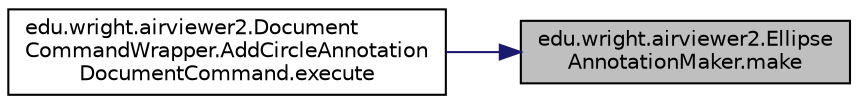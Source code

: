 digraph "edu.wright.airviewer2.EllipseAnnotationMaker.make"
{
 // LATEX_PDF_SIZE
  edge [fontname="Helvetica",fontsize="10",labelfontname="Helvetica",labelfontsize="10"];
  node [fontname="Helvetica",fontsize="10",shape=record];
  rankdir="RL";
  Node1 [label="edu.wright.airviewer2.Ellipse\lAnnotationMaker.make",height=0.2,width=0.4,color="black", fillcolor="grey75", style="filled", fontcolor="black",tooltip=" "];
  Node1 -> Node2 [dir="back",color="midnightblue",fontsize="10",style="solid",fontname="Helvetica"];
  Node2 [label="edu.wright.airviewer2.Document\lCommandWrapper.AddCircleAnnotation\lDocumentCommand.execute",height=0.2,width=0.4,color="black", fillcolor="white", style="filled",URL="$classedu_1_1wright_1_1airviewer2_1_1_document_command_wrapper_1_1_add_circle_annotation_document_command_afddc6272460f6e33b222ff6e335281d9.html#afddc6272460f6e33b222ff6e335281d9",tooltip=" "];
}
